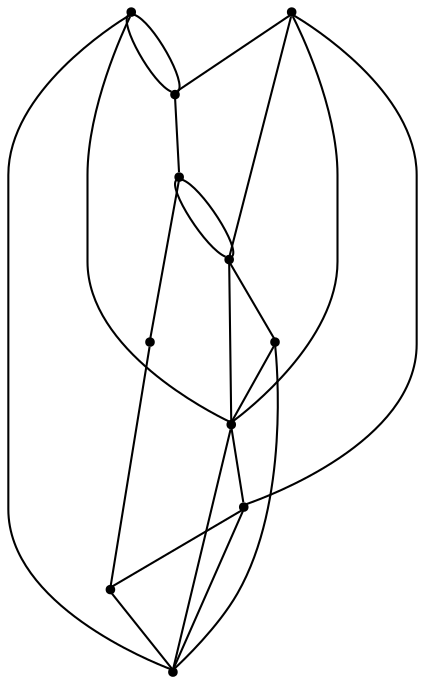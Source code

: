 graph {
  node [shape=point,comment="{\"directed\":false,\"doi\":\"10.1007/978-3-540-70904-6_34\",\"figure\":\"4\"}"]

  v0 [pos="1135.0861509811045,1889.2443078936953"]
  v1 [pos="1359.3778706395349,1788.8693231524842"]
  v2 [pos="1097.4541242732557,1881.306844769102"]
  v3 [pos="1069.1988735465115,1862.619278647683"]
  v4 [pos="1035.8801962209302,1803.3068396828392"]
  v5 [pos="1067.6986237281976,1912.3693206093526"]
  v6 [pos="911.9196266351744,1787.8693002643004"]
  v7 [pos="1097.4541242732557,1869.931798992735"]
  v8 [pos="1097.4541242732557,1843.9318396828392"]
  v9 [pos="1097.4541242732557,1856.931819337787"]
  v10 [pos="1051.5081031976742,1805.8068333250103"]

  v6 -- v4 [id="-2",pos="911.9196266351744,1787.8693002643004 1035.8801962209302,1803.3068396828392 1035.8801962209302,1803.3068396828392 1035.8801962209302,1803.3068396828392"]
  v4 -- v10 [id="-3",pos="1035.8801962209302,1803.3068396828392 1051.5081031976742,1805.8068333250103 1051.5081031976742,1805.8068333250103 1051.5081031976742,1805.8068333250103"]
  v10 -- v8 [id="-4",pos="1051.5081031976742,1805.8068333250103 1066.3024709302326,1808.185964642149 1066.3024709302326,1808.185964642149 1066.3024709302326,1808.185964642149 1097.4541242732557,1843.9318396828392 1097.4541242732557,1843.9318396828392 1097.4541242732557,1843.9318396828392"]
  v6 -- v1 [id="-5",pos="911.9196266351744,1787.8693002643004 1135.6445675872094,1776.156876303933 1135.6445675872094,1776.156876303933 1135.6445675872094,1776.156876303933 1359.3778706395349,1788.8693231524842 1359.3778706395349,1788.8693231524842 1359.3778706395349,1788.8693231524842"]
  v1 -- v6 [id="-7",pos="1359.3778706395349,1788.8693231524842 1359.323691860465,1910.869349855365 1259.2091933139534,2010.9692949237244 1135.8488190406977,2010.9692949237244 1012.4883175872093,2010.9692949237244 912.3738190406976,1910.869349855365 911.9196266351744,1787.8693002643004"]
  v2 -- v0 [id="-8",pos="1097.4541242732557,1881.306844769102 1109.22906153561,1886.4092001143486 1122.2272148231875,1889.0942949237242 1135.0861509811045,1889.2443078936953"]
  v4 -- v3 [id="-9",pos="1035.8801962209302,1803.3068396828392 1069.1988735465115,1862.619278647683 1069.1988735465115,1862.619278647683 1069.1988735465115,1862.619278647683"]
  v5 -- v6 [id="-12",pos="1067.6986237281976,1912.3693206093526 1052.6208030523255,1815.6318722349224 1052.6208030523255,1815.6318722349224 1052.6208030523255,1815.6318722349224 911.9196266351744,1787.8693002643004 911.9196266351744,1787.8693002643004 911.9196266351744,1787.8693002643004"]
  v3 -- v2 [id="-13",pos="1069.1988735465115,1862.619278647683 1076.9031523070435,1871.0120207788073 1086.6743063665076,1877.1596703876219 1097.4541242732557,1881.306844769102"]
  v4 -- v3 [id="-14",pos="1035.8801962209302,1803.3068396828392 1039.2296896194764,1827.1440830666943 1051.206842763083,1848.1770904175835 1069.1988735465115,1862.619278647683"]
  v8 -- v0 [id="-18",pos="1097.4541242732557,1843.9318396828392 1135.0861509811045,1889.2443078936953 1135.0861509811045,1889.2443078936953 1135.0861509811045,1889.2443078936953"]
  v1 -- v7 [id="-19",pos="1359.3778706395349,1788.8693231524842 1204.0447674418604,2048.41093005556 1204.0447674418604,2048.41093005556 1204.0447674418604,2048.41093005556 1097.4541242732557,1869.931798992735 1097.4541242732557,1869.931798992735 1097.4541242732557,1869.931798992735"]
  v5 -- v9 [id="-20",pos="1067.6986237281976,1912.3693206093526 1097.4541242732557,1856.931819337787 1097.4541242732557,1856.931819337787 1097.4541242732557,1856.931819337787"]
  v5 -- v3 [id="-23",pos="1067.6986237281976,1912.3693206093526 1069.1988735465115,1862.619278647683 1069.1988735465115,1862.619278647683 1069.1988735465115,1862.619278647683"]
  v5 -- v7 [id="-25",pos="1067.6986237281976,1912.3693206093526 1097.4541242732557,1869.931798992735 1097.4541242732557,1869.931798992735 1097.4541242732557,1869.931798992735"]
  v3 -- v7 [id="-26",pos="1069.1988735465115,1862.619278647683 1097.4541242732557,1869.931798992735 1097.4541242732557,1869.931798992735 1097.4541242732557,1869.931798992735"]
  v7 -- v0 [id="-27",pos="1097.4541242732557,1869.931798992735 1135.0861509811045,1889.2443078936953 1135.0861509811045,1889.2443078936953 1135.0861509811045,1889.2443078936953"]
  v2 -- v7 [id="-29",pos="1097.4541242732557,1881.306844769102 1097.4541242732557,1869.931798992735 1097.4541242732557,1869.931798992735 1097.4541242732557,1869.931798992735"]
  v7 -- v9 [id="-30",pos="1097.4541242732557,1869.931798992735 1097.4541242732557,1856.931819337787 1097.4541242732557,1856.931819337787 1097.4541242732557,1856.931819337787"]
  v9 -- v8 [id="-31",pos="1097.4541242732557,1856.931819337787 1097.4541242732557,1843.9318396828392 1097.4541242732557,1843.9318396828392 1097.4541242732557,1843.9318396828392"]
  v9 -- v0 [id="-34",pos="1097.4541242732557,1856.931819337787 1127.859738372093,1898.031876303933 1127.859738372093,1898.031876303933 1127.859738372093,1898.031876303933 1135.0861509811045,1889.2443078936953 1135.0861509811045,1889.2443078936953 1135.0861509811045,1889.2443078936953"]
  v1 -- v0 [id="-35",pos="1359.3778706395349,1788.8693231524842 1195.2389353197675,1831.6110032977479 1195.2389353197675,1831.6110032977479 1195.2389353197675,1831.6110032977479 1135.0861509811045,1889.2443078936953 1135.0861509811045,1889.2443078936953 1135.0861509811045,1889.2443078936953"]
}
